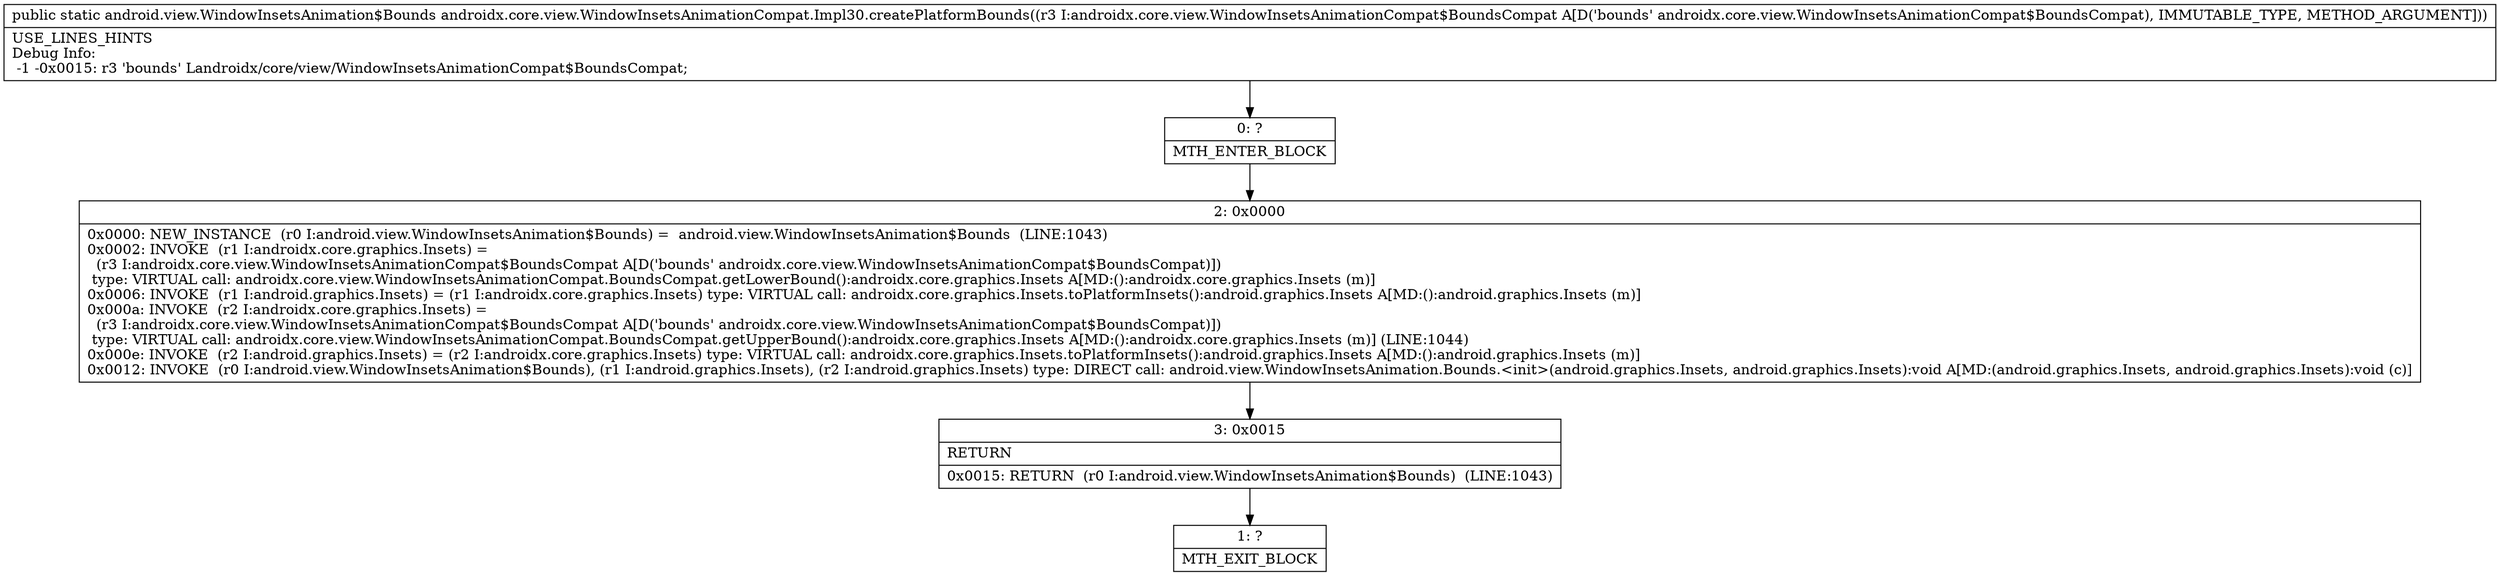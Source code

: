 digraph "CFG forandroidx.core.view.WindowInsetsAnimationCompat.Impl30.createPlatformBounds(Landroidx\/core\/view\/WindowInsetsAnimationCompat$BoundsCompat;)Landroid\/view\/WindowInsetsAnimation$Bounds;" {
Node_0 [shape=record,label="{0\:\ ?|MTH_ENTER_BLOCK\l}"];
Node_2 [shape=record,label="{2\:\ 0x0000|0x0000: NEW_INSTANCE  (r0 I:android.view.WindowInsetsAnimation$Bounds) =  android.view.WindowInsetsAnimation$Bounds  (LINE:1043)\l0x0002: INVOKE  (r1 I:androidx.core.graphics.Insets) = \l  (r3 I:androidx.core.view.WindowInsetsAnimationCompat$BoundsCompat A[D('bounds' androidx.core.view.WindowInsetsAnimationCompat$BoundsCompat)])\l type: VIRTUAL call: androidx.core.view.WindowInsetsAnimationCompat.BoundsCompat.getLowerBound():androidx.core.graphics.Insets A[MD:():androidx.core.graphics.Insets (m)]\l0x0006: INVOKE  (r1 I:android.graphics.Insets) = (r1 I:androidx.core.graphics.Insets) type: VIRTUAL call: androidx.core.graphics.Insets.toPlatformInsets():android.graphics.Insets A[MD:():android.graphics.Insets (m)]\l0x000a: INVOKE  (r2 I:androidx.core.graphics.Insets) = \l  (r3 I:androidx.core.view.WindowInsetsAnimationCompat$BoundsCompat A[D('bounds' androidx.core.view.WindowInsetsAnimationCompat$BoundsCompat)])\l type: VIRTUAL call: androidx.core.view.WindowInsetsAnimationCompat.BoundsCompat.getUpperBound():androidx.core.graphics.Insets A[MD:():androidx.core.graphics.Insets (m)] (LINE:1044)\l0x000e: INVOKE  (r2 I:android.graphics.Insets) = (r2 I:androidx.core.graphics.Insets) type: VIRTUAL call: androidx.core.graphics.Insets.toPlatformInsets():android.graphics.Insets A[MD:():android.graphics.Insets (m)]\l0x0012: INVOKE  (r0 I:android.view.WindowInsetsAnimation$Bounds), (r1 I:android.graphics.Insets), (r2 I:android.graphics.Insets) type: DIRECT call: android.view.WindowInsetsAnimation.Bounds.\<init\>(android.graphics.Insets, android.graphics.Insets):void A[MD:(android.graphics.Insets, android.graphics.Insets):void (c)]\l}"];
Node_3 [shape=record,label="{3\:\ 0x0015|RETURN\l|0x0015: RETURN  (r0 I:android.view.WindowInsetsAnimation$Bounds)  (LINE:1043)\l}"];
Node_1 [shape=record,label="{1\:\ ?|MTH_EXIT_BLOCK\l}"];
MethodNode[shape=record,label="{public static android.view.WindowInsetsAnimation$Bounds androidx.core.view.WindowInsetsAnimationCompat.Impl30.createPlatformBounds((r3 I:androidx.core.view.WindowInsetsAnimationCompat$BoundsCompat A[D('bounds' androidx.core.view.WindowInsetsAnimationCompat$BoundsCompat), IMMUTABLE_TYPE, METHOD_ARGUMENT]))  | USE_LINES_HINTS\lDebug Info:\l  \-1 \-0x0015: r3 'bounds' Landroidx\/core\/view\/WindowInsetsAnimationCompat$BoundsCompat;\l}"];
MethodNode -> Node_0;Node_0 -> Node_2;
Node_2 -> Node_3;
Node_3 -> Node_1;
}

